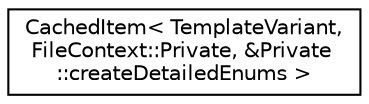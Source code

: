 digraph "Graphical Class Hierarchy"
{
 // LATEX_PDF_SIZE
  edge [fontname="Helvetica",fontsize="10",labelfontname="Helvetica",labelfontsize="10"];
  node [fontname="Helvetica",fontsize="10",shape=record];
  rankdir="LR";
  Node0 [label="CachedItem\< TemplateVariant,\l FileContext::Private, &Private\l::createDetailedEnums \>",height=0.2,width=0.4,color="black", fillcolor="white", style="filled",URL="$classCachedItem.html",tooltip=" "];
}
